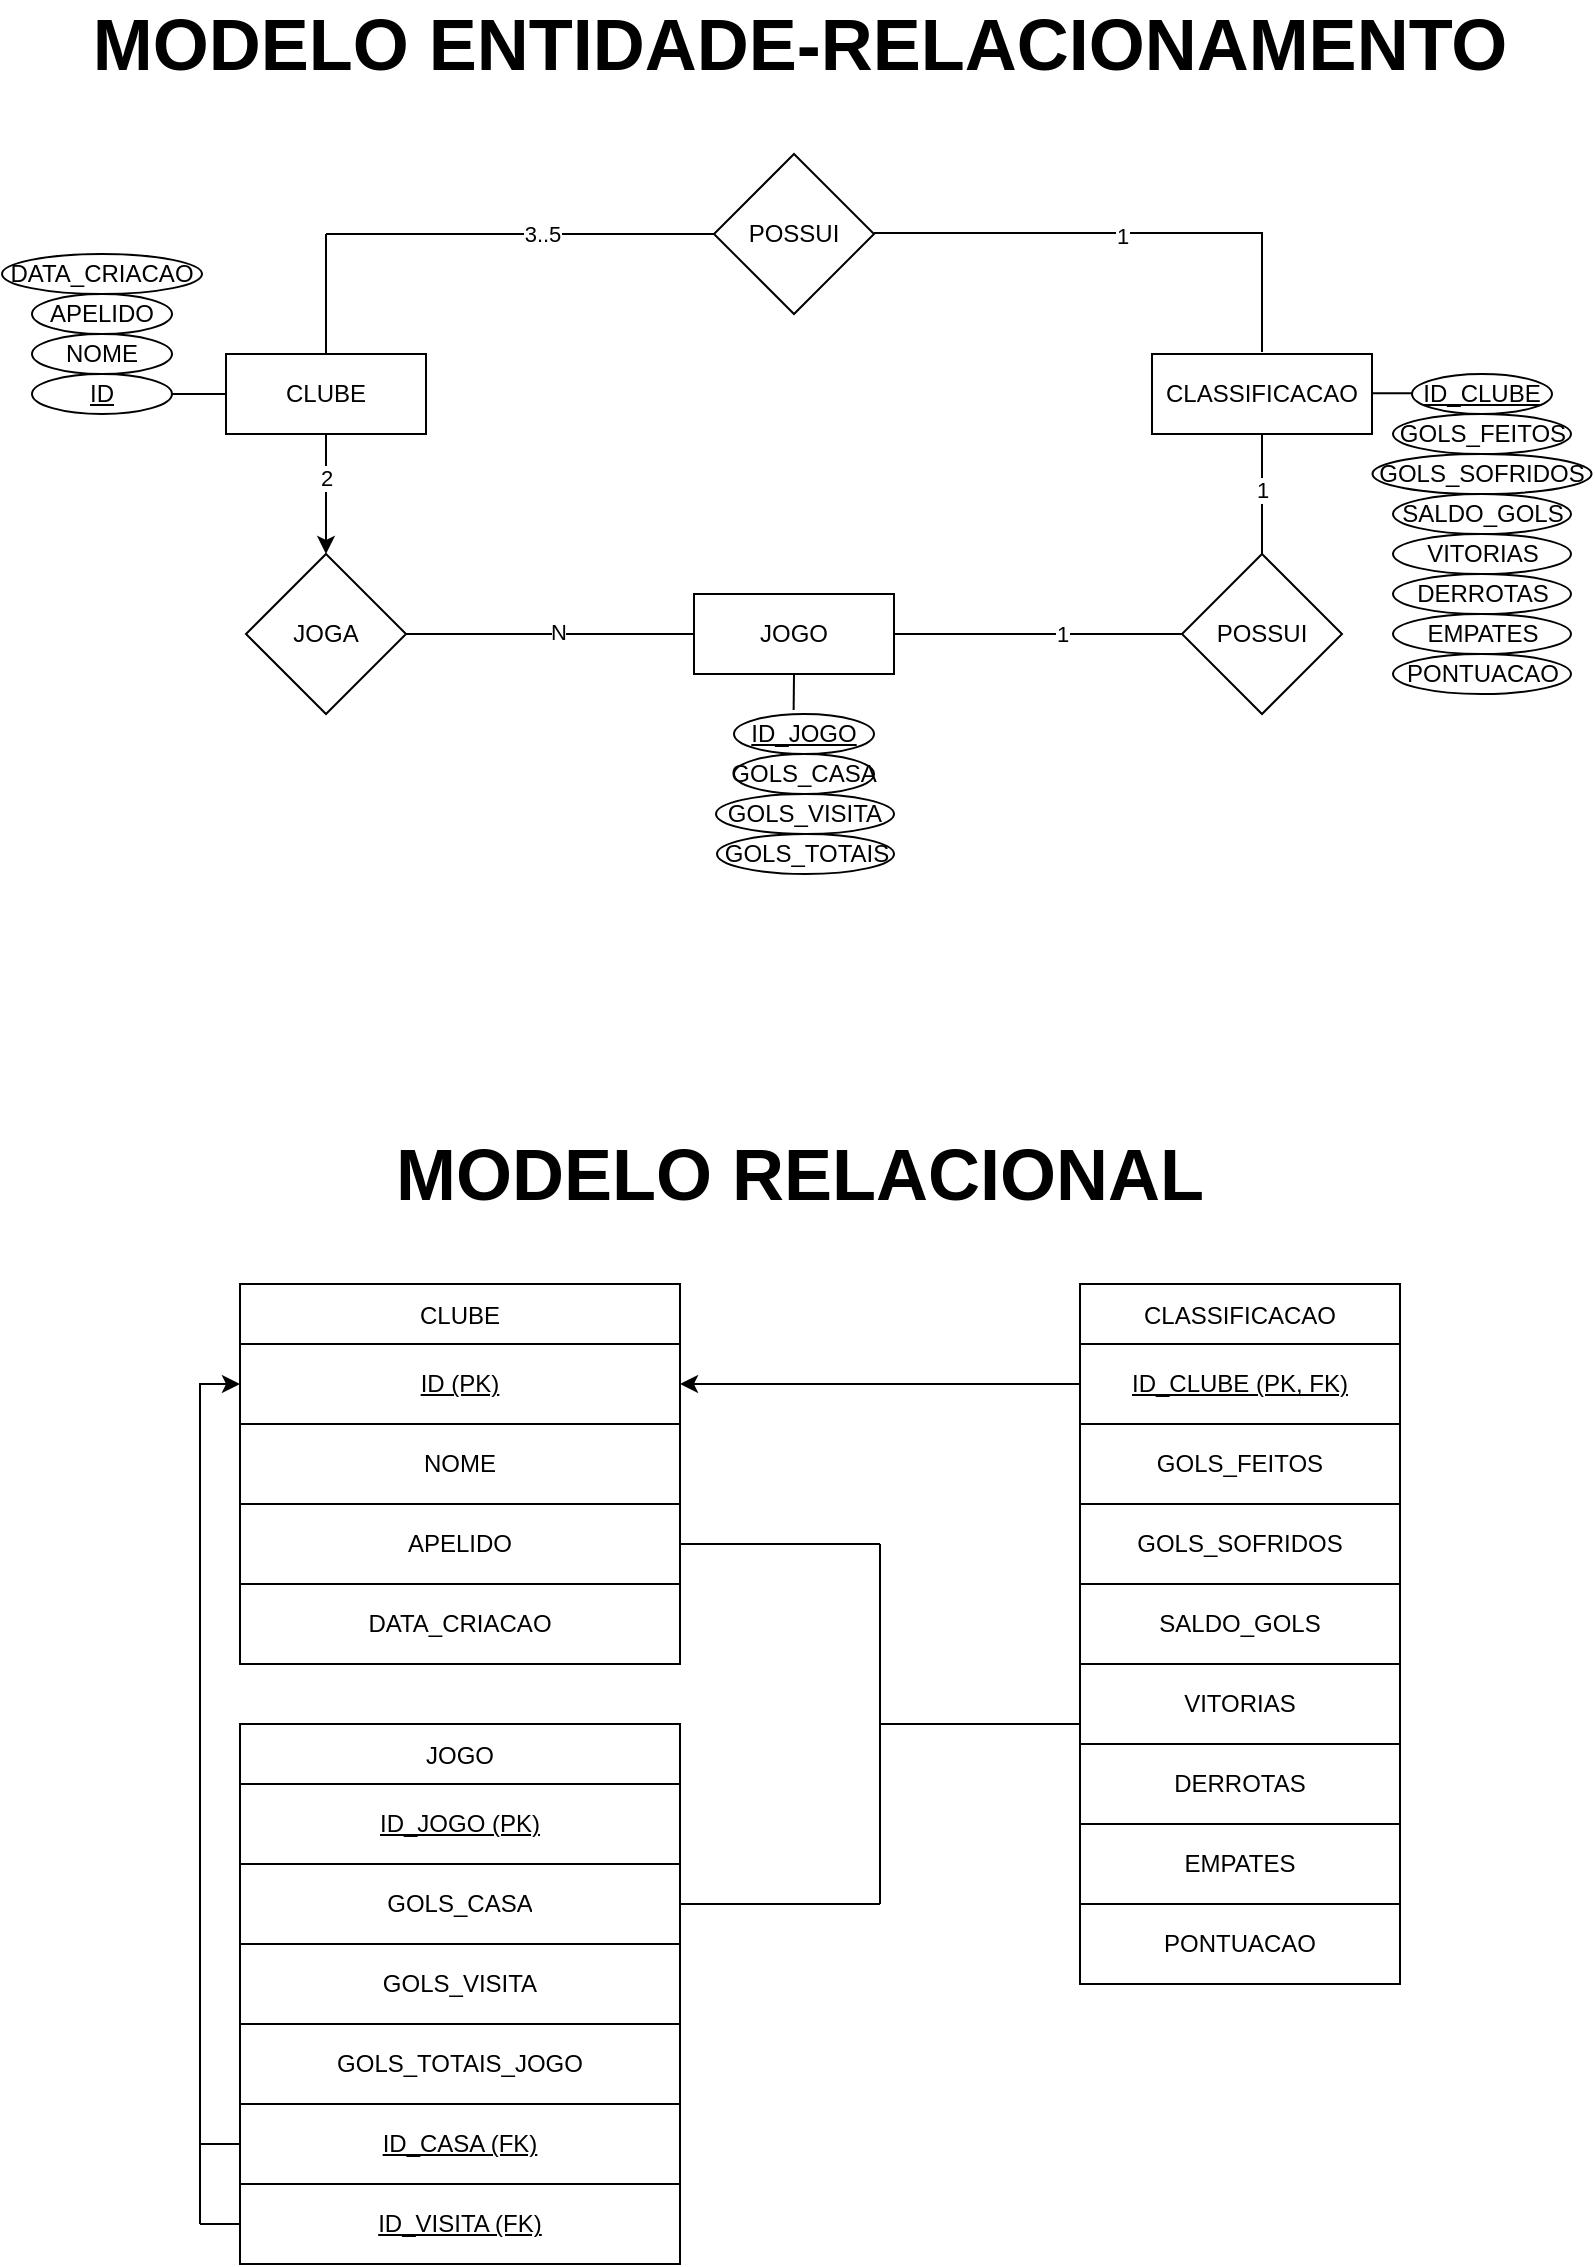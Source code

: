 <mxfile version="24.4.6" type="device">
  <diagram name="Página-1" id="Sy03xHZWam4V8HnGndm3">
    <mxGraphModel dx="1195" dy="622" grid="0" gridSize="10" guides="1" tooltips="1" connect="1" arrows="1" fold="1" page="1" pageScale="1" pageWidth="827" pageHeight="1169" math="0" shadow="0">
      <root>
        <mxCell id="0" />
        <mxCell id="1" parent="0" />
        <mxCell id="8Fa3RvLVXwKZLjNVx4Zk-1" value="CLUBE" style="shape=table;startSize=30;container=1;collapsible=0;childLayout=tableLayout;" vertex="1" parent="1">
          <mxGeometry x="134" y="655" width="220" height="190" as="geometry" />
        </mxCell>
        <mxCell id="8Fa3RvLVXwKZLjNVx4Zk-2" value="" style="shape=tableRow;horizontal=0;startSize=0;swimlaneHead=0;swimlaneBody=0;strokeColor=inherit;top=0;left=0;bottom=0;right=0;collapsible=0;dropTarget=0;fillColor=none;points=[[0,0.5],[1,0.5]];portConstraint=eastwest;" vertex="1" parent="8Fa3RvLVXwKZLjNVx4Zk-1">
          <mxGeometry y="30" width="220" height="40" as="geometry" />
        </mxCell>
        <mxCell id="8Fa3RvLVXwKZLjNVx4Zk-3" value="&lt;u&gt;ID (PK)&lt;/u&gt;" style="shape=partialRectangle;html=1;whiteSpace=wrap;connectable=0;strokeColor=inherit;overflow=hidden;fillColor=none;top=0;left=0;bottom=0;right=0;pointerEvents=1;" vertex="1" parent="8Fa3RvLVXwKZLjNVx4Zk-2">
          <mxGeometry width="220" height="40" as="geometry">
            <mxRectangle width="220" height="40" as="alternateBounds" />
          </mxGeometry>
        </mxCell>
        <mxCell id="8Fa3RvLVXwKZLjNVx4Zk-4" value="" style="shape=tableRow;horizontal=0;startSize=0;swimlaneHead=0;swimlaneBody=0;strokeColor=inherit;top=0;left=0;bottom=0;right=0;collapsible=0;dropTarget=0;fillColor=none;points=[[0,0.5],[1,0.5]];portConstraint=eastwest;" vertex="1" parent="8Fa3RvLVXwKZLjNVx4Zk-1">
          <mxGeometry y="70" width="220" height="40" as="geometry" />
        </mxCell>
        <mxCell id="8Fa3RvLVXwKZLjNVx4Zk-5" value="NOME" style="shape=partialRectangle;html=1;whiteSpace=wrap;connectable=0;strokeColor=inherit;overflow=hidden;fillColor=none;top=0;left=0;bottom=0;right=0;pointerEvents=1;" vertex="1" parent="8Fa3RvLVXwKZLjNVx4Zk-4">
          <mxGeometry width="220" height="40" as="geometry">
            <mxRectangle width="220" height="40" as="alternateBounds" />
          </mxGeometry>
        </mxCell>
        <mxCell id="8Fa3RvLVXwKZLjNVx4Zk-6" value="" style="shape=tableRow;horizontal=0;startSize=0;swimlaneHead=0;swimlaneBody=0;strokeColor=inherit;top=0;left=0;bottom=0;right=0;collapsible=0;dropTarget=0;fillColor=none;points=[[0,0.5],[1,0.5]];portConstraint=eastwest;" vertex="1" parent="8Fa3RvLVXwKZLjNVx4Zk-1">
          <mxGeometry y="110" width="220" height="40" as="geometry" />
        </mxCell>
        <mxCell id="8Fa3RvLVXwKZLjNVx4Zk-7" value="APELIDO" style="shape=partialRectangle;html=1;whiteSpace=wrap;connectable=0;strokeColor=inherit;overflow=hidden;fillColor=none;top=0;left=0;bottom=0;right=0;pointerEvents=1;" vertex="1" parent="8Fa3RvLVXwKZLjNVx4Zk-6">
          <mxGeometry width="220" height="40" as="geometry">
            <mxRectangle width="220" height="40" as="alternateBounds" />
          </mxGeometry>
        </mxCell>
        <mxCell id="8Fa3RvLVXwKZLjNVx4Zk-8" value="" style="shape=tableRow;horizontal=0;startSize=0;swimlaneHead=0;swimlaneBody=0;strokeColor=inherit;top=0;left=0;bottom=0;right=0;collapsible=0;dropTarget=0;fillColor=none;points=[[0,0.5],[1,0.5]];portConstraint=eastwest;" vertex="1" parent="8Fa3RvLVXwKZLjNVx4Zk-1">
          <mxGeometry y="150" width="220" height="40" as="geometry" />
        </mxCell>
        <mxCell id="8Fa3RvLVXwKZLjNVx4Zk-9" value="DATA_CRIACAO" style="shape=partialRectangle;html=1;whiteSpace=wrap;connectable=0;strokeColor=inherit;overflow=hidden;fillColor=none;top=0;left=0;bottom=0;right=0;pointerEvents=1;" vertex="1" parent="8Fa3RvLVXwKZLjNVx4Zk-8">
          <mxGeometry width="220" height="40" as="geometry">
            <mxRectangle width="220" height="40" as="alternateBounds" />
          </mxGeometry>
        </mxCell>
        <mxCell id="8Fa3RvLVXwKZLjNVx4Zk-10" value="JOGO" style="shape=table;startSize=30;container=1;collapsible=0;childLayout=tableLayout;" vertex="1" parent="1">
          <mxGeometry x="134" y="875" width="220" height="270" as="geometry" />
        </mxCell>
        <mxCell id="8Fa3RvLVXwKZLjNVx4Zk-11" value="" style="shape=tableRow;horizontal=0;startSize=0;swimlaneHead=0;swimlaneBody=0;strokeColor=inherit;top=0;left=0;bottom=0;right=0;collapsible=0;dropTarget=0;fillColor=none;points=[[0,0.5],[1,0.5]];portConstraint=eastwest;" vertex="1" parent="8Fa3RvLVXwKZLjNVx4Zk-10">
          <mxGeometry y="30" width="220" height="40" as="geometry" />
        </mxCell>
        <mxCell id="8Fa3RvLVXwKZLjNVx4Zk-12" value="&lt;u&gt;ID_JOGO (PK)&lt;/u&gt;" style="shape=partialRectangle;html=1;whiteSpace=wrap;connectable=0;strokeColor=inherit;overflow=hidden;fillColor=none;top=0;left=0;bottom=0;right=0;pointerEvents=1;" vertex="1" parent="8Fa3RvLVXwKZLjNVx4Zk-11">
          <mxGeometry width="220" height="40" as="geometry">
            <mxRectangle width="220" height="40" as="alternateBounds" />
          </mxGeometry>
        </mxCell>
        <mxCell id="8Fa3RvLVXwKZLjNVx4Zk-13" value="" style="shape=tableRow;horizontal=0;startSize=0;swimlaneHead=0;swimlaneBody=0;strokeColor=inherit;top=0;left=0;bottom=0;right=0;collapsible=0;dropTarget=0;fillColor=none;points=[[0,0.5],[1,0.5]];portConstraint=eastwest;" vertex="1" parent="8Fa3RvLVXwKZLjNVx4Zk-10">
          <mxGeometry y="70" width="220" height="40" as="geometry" />
        </mxCell>
        <mxCell id="8Fa3RvLVXwKZLjNVx4Zk-14" value="GOLS_CASA" style="shape=partialRectangle;html=1;whiteSpace=wrap;connectable=0;strokeColor=inherit;overflow=hidden;fillColor=none;top=0;left=0;bottom=0;right=0;pointerEvents=1;" vertex="1" parent="8Fa3RvLVXwKZLjNVx4Zk-13">
          <mxGeometry width="220" height="40" as="geometry">
            <mxRectangle width="220" height="40" as="alternateBounds" />
          </mxGeometry>
        </mxCell>
        <mxCell id="8Fa3RvLVXwKZLjNVx4Zk-15" value="" style="shape=tableRow;horizontal=0;startSize=0;swimlaneHead=0;swimlaneBody=0;strokeColor=inherit;top=0;left=0;bottom=0;right=0;collapsible=0;dropTarget=0;fillColor=none;points=[[0,0.5],[1,0.5]];portConstraint=eastwest;" vertex="1" parent="8Fa3RvLVXwKZLjNVx4Zk-10">
          <mxGeometry y="110" width="220" height="40" as="geometry" />
        </mxCell>
        <mxCell id="8Fa3RvLVXwKZLjNVx4Zk-16" value="GOLS_VISITA" style="shape=partialRectangle;html=1;whiteSpace=wrap;connectable=0;strokeColor=inherit;overflow=hidden;fillColor=none;top=0;left=0;bottom=0;right=0;pointerEvents=1;" vertex="1" parent="8Fa3RvLVXwKZLjNVx4Zk-15">
          <mxGeometry width="220" height="40" as="geometry">
            <mxRectangle width="220" height="40" as="alternateBounds" />
          </mxGeometry>
        </mxCell>
        <mxCell id="8Fa3RvLVXwKZLjNVx4Zk-17" value="" style="shape=tableRow;horizontal=0;startSize=0;swimlaneHead=0;swimlaneBody=0;strokeColor=inherit;top=0;left=0;bottom=0;right=0;collapsible=0;dropTarget=0;fillColor=none;points=[[0,0.5],[1,0.5]];portConstraint=eastwest;" vertex="1" parent="8Fa3RvLVXwKZLjNVx4Zk-10">
          <mxGeometry y="150" width="220" height="40" as="geometry" />
        </mxCell>
        <mxCell id="8Fa3RvLVXwKZLjNVx4Zk-18" value="GOLS_TOTAIS_JOGO" style="shape=partialRectangle;html=1;whiteSpace=wrap;connectable=0;strokeColor=inherit;overflow=hidden;fillColor=none;top=0;left=0;bottom=0;right=0;pointerEvents=1;" vertex="1" parent="8Fa3RvLVXwKZLjNVx4Zk-17">
          <mxGeometry width="220" height="40" as="geometry">
            <mxRectangle width="220" height="40" as="alternateBounds" />
          </mxGeometry>
        </mxCell>
        <mxCell id="8Fa3RvLVXwKZLjNVx4Zk-19" value="" style="shape=tableRow;horizontal=0;startSize=0;swimlaneHead=0;swimlaneBody=0;strokeColor=inherit;top=0;left=0;bottom=0;right=0;collapsible=0;dropTarget=0;fillColor=none;points=[[0,0.5],[1,0.5]];portConstraint=eastwest;" vertex="1" parent="8Fa3RvLVXwKZLjNVx4Zk-10">
          <mxGeometry y="190" width="220" height="40" as="geometry" />
        </mxCell>
        <mxCell id="8Fa3RvLVXwKZLjNVx4Zk-20" value="&lt;u&gt;ID_CASA (FK)&lt;/u&gt;" style="shape=partialRectangle;html=1;whiteSpace=wrap;connectable=0;strokeColor=inherit;overflow=hidden;fillColor=none;top=0;left=0;bottom=0;right=0;pointerEvents=1;" vertex="1" parent="8Fa3RvLVXwKZLjNVx4Zk-19">
          <mxGeometry width="220" height="40" as="geometry">
            <mxRectangle width="220" height="40" as="alternateBounds" />
          </mxGeometry>
        </mxCell>
        <mxCell id="8Fa3RvLVXwKZLjNVx4Zk-21" value="" style="shape=tableRow;horizontal=0;startSize=0;swimlaneHead=0;swimlaneBody=0;strokeColor=inherit;top=0;left=0;bottom=0;right=0;collapsible=0;dropTarget=0;fillColor=none;points=[[0,0.5],[1,0.5]];portConstraint=eastwest;" vertex="1" parent="8Fa3RvLVXwKZLjNVx4Zk-10">
          <mxGeometry y="230" width="220" height="40" as="geometry" />
        </mxCell>
        <mxCell id="8Fa3RvLVXwKZLjNVx4Zk-22" value="&lt;u&gt;ID_VISITA (FK)&lt;/u&gt;" style="shape=partialRectangle;html=1;whiteSpace=wrap;connectable=0;strokeColor=inherit;overflow=hidden;fillColor=none;top=0;left=0;bottom=0;right=0;pointerEvents=1;" vertex="1" parent="8Fa3RvLVXwKZLjNVx4Zk-21">
          <mxGeometry width="220" height="40" as="geometry">
            <mxRectangle width="220" height="40" as="alternateBounds" />
          </mxGeometry>
        </mxCell>
        <mxCell id="8Fa3RvLVXwKZLjNVx4Zk-23" value="CLASSIFICACAO" style="shape=table;startSize=30;container=1;collapsible=0;childLayout=tableLayout;" vertex="1" parent="1">
          <mxGeometry x="554" y="655" width="160" height="350" as="geometry" />
        </mxCell>
        <mxCell id="8Fa3RvLVXwKZLjNVx4Zk-24" value="" style="shape=tableRow;horizontal=0;startSize=0;swimlaneHead=0;swimlaneBody=0;strokeColor=inherit;top=0;left=0;bottom=0;right=0;collapsible=0;dropTarget=0;fillColor=none;points=[[0,0.5],[1,0.5]];portConstraint=eastwest;" vertex="1" parent="8Fa3RvLVXwKZLjNVx4Zk-23">
          <mxGeometry y="30" width="160" height="40" as="geometry" />
        </mxCell>
        <mxCell id="8Fa3RvLVXwKZLjNVx4Zk-25" value="&lt;u&gt;ID_CLUBE (PK, FK)&lt;/u&gt;" style="shape=partialRectangle;html=1;whiteSpace=wrap;connectable=0;strokeColor=inherit;overflow=hidden;fillColor=none;top=0;left=0;bottom=0;right=0;pointerEvents=1;" vertex="1" parent="8Fa3RvLVXwKZLjNVx4Zk-24">
          <mxGeometry width="160" height="40" as="geometry">
            <mxRectangle width="160" height="40" as="alternateBounds" />
          </mxGeometry>
        </mxCell>
        <mxCell id="8Fa3RvLVXwKZLjNVx4Zk-26" value="" style="shape=tableRow;horizontal=0;startSize=0;swimlaneHead=0;swimlaneBody=0;strokeColor=inherit;top=0;left=0;bottom=0;right=0;collapsible=0;dropTarget=0;fillColor=none;points=[[0,0.5],[1,0.5]];portConstraint=eastwest;" vertex="1" parent="8Fa3RvLVXwKZLjNVx4Zk-23">
          <mxGeometry y="70" width="160" height="40" as="geometry" />
        </mxCell>
        <mxCell id="8Fa3RvLVXwKZLjNVx4Zk-27" value="GOLS_FEITOS" style="shape=partialRectangle;html=1;whiteSpace=wrap;connectable=0;strokeColor=inherit;overflow=hidden;fillColor=none;top=0;left=0;bottom=0;right=0;pointerEvents=1;" vertex="1" parent="8Fa3RvLVXwKZLjNVx4Zk-26">
          <mxGeometry width="160" height="40" as="geometry">
            <mxRectangle width="160" height="40" as="alternateBounds" />
          </mxGeometry>
        </mxCell>
        <mxCell id="8Fa3RvLVXwKZLjNVx4Zk-28" value="" style="shape=tableRow;horizontal=0;startSize=0;swimlaneHead=0;swimlaneBody=0;strokeColor=inherit;top=0;left=0;bottom=0;right=0;collapsible=0;dropTarget=0;fillColor=none;points=[[0,0.5],[1,0.5]];portConstraint=eastwest;" vertex="1" parent="8Fa3RvLVXwKZLjNVx4Zk-23">
          <mxGeometry y="110" width="160" height="40" as="geometry" />
        </mxCell>
        <mxCell id="8Fa3RvLVXwKZLjNVx4Zk-29" value="GOLS_SOFRIDOS" style="shape=partialRectangle;html=1;whiteSpace=wrap;connectable=0;strokeColor=inherit;overflow=hidden;fillColor=none;top=0;left=0;bottom=0;right=0;pointerEvents=1;" vertex="1" parent="8Fa3RvLVXwKZLjNVx4Zk-28">
          <mxGeometry width="160" height="40" as="geometry">
            <mxRectangle width="160" height="40" as="alternateBounds" />
          </mxGeometry>
        </mxCell>
        <mxCell id="8Fa3RvLVXwKZLjNVx4Zk-30" value="" style="shape=tableRow;horizontal=0;startSize=0;swimlaneHead=0;swimlaneBody=0;strokeColor=inherit;top=0;left=0;bottom=0;right=0;collapsible=0;dropTarget=0;fillColor=none;points=[[0,0.5],[1,0.5]];portConstraint=eastwest;" vertex="1" parent="8Fa3RvLVXwKZLjNVx4Zk-23">
          <mxGeometry y="150" width="160" height="40" as="geometry" />
        </mxCell>
        <mxCell id="8Fa3RvLVXwKZLjNVx4Zk-31" value="SALDO_GOLS" style="shape=partialRectangle;html=1;whiteSpace=wrap;connectable=0;strokeColor=inherit;overflow=hidden;fillColor=none;top=0;left=0;bottom=0;right=0;pointerEvents=1;" vertex="1" parent="8Fa3RvLVXwKZLjNVx4Zk-30">
          <mxGeometry width="160" height="40" as="geometry">
            <mxRectangle width="160" height="40" as="alternateBounds" />
          </mxGeometry>
        </mxCell>
        <mxCell id="8Fa3RvLVXwKZLjNVx4Zk-32" value="" style="shape=tableRow;horizontal=0;startSize=0;swimlaneHead=0;swimlaneBody=0;strokeColor=inherit;top=0;left=0;bottom=0;right=0;collapsible=0;dropTarget=0;fillColor=none;points=[[0,0.5],[1,0.5]];portConstraint=eastwest;" vertex="1" parent="8Fa3RvLVXwKZLjNVx4Zk-23">
          <mxGeometry y="190" width="160" height="40" as="geometry" />
        </mxCell>
        <mxCell id="8Fa3RvLVXwKZLjNVx4Zk-33" value="VITORIAS" style="shape=partialRectangle;html=1;whiteSpace=wrap;connectable=0;strokeColor=inherit;overflow=hidden;fillColor=none;top=0;left=0;bottom=0;right=0;pointerEvents=1;" vertex="1" parent="8Fa3RvLVXwKZLjNVx4Zk-32">
          <mxGeometry width="160" height="40" as="geometry">
            <mxRectangle width="160" height="40" as="alternateBounds" />
          </mxGeometry>
        </mxCell>
        <mxCell id="8Fa3RvLVXwKZLjNVx4Zk-34" value="" style="shape=tableRow;horizontal=0;startSize=0;swimlaneHead=0;swimlaneBody=0;strokeColor=inherit;top=0;left=0;bottom=0;right=0;collapsible=0;dropTarget=0;fillColor=none;points=[[0,0.5],[1,0.5]];portConstraint=eastwest;" vertex="1" parent="8Fa3RvLVXwKZLjNVx4Zk-23">
          <mxGeometry y="230" width="160" height="40" as="geometry" />
        </mxCell>
        <mxCell id="8Fa3RvLVXwKZLjNVx4Zk-35" value="DERROTAS" style="shape=partialRectangle;html=1;whiteSpace=wrap;connectable=0;strokeColor=inherit;overflow=hidden;fillColor=none;top=0;left=0;bottom=0;right=0;pointerEvents=1;" vertex="1" parent="8Fa3RvLVXwKZLjNVx4Zk-34">
          <mxGeometry width="160" height="40" as="geometry">
            <mxRectangle width="160" height="40" as="alternateBounds" />
          </mxGeometry>
        </mxCell>
        <mxCell id="8Fa3RvLVXwKZLjNVx4Zk-36" value="" style="shape=tableRow;horizontal=0;startSize=0;swimlaneHead=0;swimlaneBody=0;strokeColor=inherit;top=0;left=0;bottom=0;right=0;collapsible=0;dropTarget=0;fillColor=none;points=[[0,0.5],[1,0.5]];portConstraint=eastwest;" vertex="1" parent="8Fa3RvLVXwKZLjNVx4Zk-23">
          <mxGeometry y="270" width="160" height="40" as="geometry" />
        </mxCell>
        <mxCell id="8Fa3RvLVXwKZLjNVx4Zk-37" value="EMPATES" style="shape=partialRectangle;html=1;whiteSpace=wrap;connectable=0;strokeColor=inherit;overflow=hidden;fillColor=none;top=0;left=0;bottom=0;right=0;pointerEvents=1;" vertex="1" parent="8Fa3RvLVXwKZLjNVx4Zk-36">
          <mxGeometry width="160" height="40" as="geometry">
            <mxRectangle width="160" height="40" as="alternateBounds" />
          </mxGeometry>
        </mxCell>
        <mxCell id="8Fa3RvLVXwKZLjNVx4Zk-38" value="" style="shape=tableRow;horizontal=0;startSize=0;swimlaneHead=0;swimlaneBody=0;strokeColor=inherit;top=0;left=0;bottom=0;right=0;collapsible=0;dropTarget=0;fillColor=none;points=[[0,0.5],[1,0.5]];portConstraint=eastwest;" vertex="1" parent="8Fa3RvLVXwKZLjNVx4Zk-23">
          <mxGeometry y="310" width="160" height="40" as="geometry" />
        </mxCell>
        <mxCell id="8Fa3RvLVXwKZLjNVx4Zk-39" value="PONTUACAO" style="shape=partialRectangle;html=1;whiteSpace=wrap;connectable=0;strokeColor=inherit;overflow=hidden;fillColor=none;top=0;left=0;bottom=0;right=0;pointerEvents=1;" vertex="1" parent="8Fa3RvLVXwKZLjNVx4Zk-38">
          <mxGeometry width="160" height="40" as="geometry">
            <mxRectangle width="160" height="40" as="alternateBounds" />
          </mxGeometry>
        </mxCell>
        <mxCell id="8Fa3RvLVXwKZLjNVx4Zk-40" style="edgeStyle=orthogonalEdgeStyle;rounded=0;orthogonalLoop=1;jettySize=auto;html=1;entryX=1;entryY=0.5;entryDx=0;entryDy=0;" edge="1" parent="1" source="8Fa3RvLVXwKZLjNVx4Zk-24" target="8Fa3RvLVXwKZLjNVx4Zk-2">
          <mxGeometry relative="1" as="geometry" />
        </mxCell>
        <mxCell id="8Fa3RvLVXwKZLjNVx4Zk-43" style="edgeStyle=orthogonalEdgeStyle;rounded=0;orthogonalLoop=1;jettySize=auto;html=1;entryX=0;entryY=0.5;entryDx=0;entryDy=0;" edge="1" parent="1" source="8Fa3RvLVXwKZLjNVx4Zk-19" target="8Fa3RvLVXwKZLjNVx4Zk-2">
          <mxGeometry relative="1" as="geometry">
            <mxPoint x="64" y="695" as="targetPoint" />
          </mxGeometry>
        </mxCell>
        <mxCell id="8Fa3RvLVXwKZLjNVx4Zk-48" value="" style="endArrow=none;html=1;rounded=0;entryX=0;entryY=0.5;entryDx=0;entryDy=0;" edge="1" parent="1" target="8Fa3RvLVXwKZLjNVx4Zk-21">
          <mxGeometry width="50" height="50" relative="1" as="geometry">
            <mxPoint x="114" y="1125" as="sourcePoint" />
            <mxPoint x="74" y="1115" as="targetPoint" />
          </mxGeometry>
        </mxCell>
        <mxCell id="8Fa3RvLVXwKZLjNVx4Zk-49" value="" style="endArrow=none;html=1;rounded=0;" edge="1" parent="1">
          <mxGeometry width="50" height="50" relative="1" as="geometry">
            <mxPoint x="114" y="1125" as="sourcePoint" />
            <mxPoint x="114" y="1085" as="targetPoint" />
          </mxGeometry>
        </mxCell>
        <mxCell id="8Fa3RvLVXwKZLjNVx4Zk-50" value="" style="endArrow=none;html=1;rounded=0;exitX=1;exitY=0.5;exitDx=0;exitDy=0;" edge="1" parent="1" source="8Fa3RvLVXwKZLjNVx4Zk-6">
          <mxGeometry width="50" height="50" relative="1" as="geometry">
            <mxPoint x="404" y="820" as="sourcePoint" />
            <mxPoint x="454" y="785" as="targetPoint" />
          </mxGeometry>
        </mxCell>
        <mxCell id="8Fa3RvLVXwKZLjNVx4Zk-51" value="" style="endArrow=none;html=1;rounded=0;exitX=1;exitY=0.5;exitDx=0;exitDy=0;" edge="1" parent="1" source="8Fa3RvLVXwKZLjNVx4Zk-13">
          <mxGeometry width="50" height="50" relative="1" as="geometry">
            <mxPoint x="394" y="995" as="sourcePoint" />
            <mxPoint x="454" y="965" as="targetPoint" />
          </mxGeometry>
        </mxCell>
        <mxCell id="8Fa3RvLVXwKZLjNVx4Zk-52" value="" style="endArrow=none;html=1;rounded=0;" edge="1" parent="1">
          <mxGeometry width="50" height="50" relative="1" as="geometry">
            <mxPoint x="454" y="965" as="sourcePoint" />
            <mxPoint x="454" y="785" as="targetPoint" />
          </mxGeometry>
        </mxCell>
        <mxCell id="8Fa3RvLVXwKZLjNVx4Zk-53" value="" style="endArrow=none;html=1;rounded=0;entryX=0;entryY=0.75;entryDx=0;entryDy=0;entryPerimeter=0;" edge="1" parent="1" target="8Fa3RvLVXwKZLjNVx4Zk-32">
          <mxGeometry width="50" height="50" relative="1" as="geometry">
            <mxPoint x="454" y="875" as="sourcePoint" />
            <mxPoint x="444" y="945" as="targetPoint" />
          </mxGeometry>
        </mxCell>
        <mxCell id="8Fa3RvLVXwKZLjNVx4Zk-54" value="&lt;font style=&quot;font-size: 36px;&quot;&gt;&lt;b&gt;MODELO RELACIONAL&lt;/b&gt;&lt;/font&gt;" style="text;html=1;align=center;verticalAlign=middle;whiteSpace=wrap;rounded=0;" vertex="1" parent="1">
          <mxGeometry x="191" y="585" width="446" height="30" as="geometry" />
        </mxCell>
        <mxCell id="8Fa3RvLVXwKZLjNVx4Zk-71" value="" style="edgeStyle=orthogonalEdgeStyle;rounded=0;orthogonalLoop=1;jettySize=auto;html=1;" edge="1" parent="1" source="8Fa3RvLVXwKZLjNVx4Zk-55" target="8Fa3RvLVXwKZLjNVx4Zk-70">
          <mxGeometry relative="1" as="geometry" />
        </mxCell>
        <mxCell id="8Fa3RvLVXwKZLjNVx4Zk-82" value="2" style="edgeLabel;html=1;align=center;verticalAlign=middle;resizable=0;points=[];" vertex="1" connectable="0" parent="8Fa3RvLVXwKZLjNVx4Zk-71">
          <mxGeometry x="-0.261" relative="1" as="geometry">
            <mxPoint as="offset" />
          </mxGeometry>
        </mxCell>
        <mxCell id="8Fa3RvLVXwKZLjNVx4Zk-55" value="CLUBE" style="whiteSpace=wrap;html=1;align=center;" vertex="1" parent="1">
          <mxGeometry x="127" y="190" width="100" height="40" as="geometry" />
        </mxCell>
        <mxCell id="8Fa3RvLVXwKZLjNVx4Zk-56" value="JOGO" style="whiteSpace=wrap;html=1;align=center;" vertex="1" parent="1">
          <mxGeometry x="361" y="310" width="100" height="40" as="geometry" />
        </mxCell>
        <mxCell id="8Fa3RvLVXwKZLjNVx4Zk-57" value="CLASSIFICACAO" style="whiteSpace=wrap;html=1;align=center;" vertex="1" parent="1">
          <mxGeometry x="590" y="190" width="110" height="40" as="geometry" />
        </mxCell>
        <mxCell id="8Fa3RvLVXwKZLjNVx4Zk-61" value="POSSUI" style="rhombus;whiteSpace=wrap;html=1;" vertex="1" parent="1">
          <mxGeometry x="371" y="90" width="80" height="80" as="geometry" />
        </mxCell>
        <mxCell id="8Fa3RvLVXwKZLjNVx4Zk-66" value="" style="endArrow=none;html=1;rounded=0;exitX=0.5;exitY=0;exitDx=0;exitDy=0;" edge="1" parent="1" source="8Fa3RvLVXwKZLjNVx4Zk-55">
          <mxGeometry width="50" height="50" relative="1" as="geometry">
            <mxPoint x="167" y="160" as="sourcePoint" />
            <mxPoint x="177" y="130" as="targetPoint" />
          </mxGeometry>
        </mxCell>
        <mxCell id="8Fa3RvLVXwKZLjNVx4Zk-67" value="" style="endArrow=none;html=1;rounded=0;entryX=0;entryY=0.5;entryDx=0;entryDy=0;" edge="1" parent="1" target="8Fa3RvLVXwKZLjNVx4Zk-61">
          <mxGeometry width="50" height="50" relative="1" as="geometry">
            <mxPoint x="177" y="130" as="sourcePoint" />
            <mxPoint x="487" y="400" as="targetPoint" />
          </mxGeometry>
        </mxCell>
        <mxCell id="8Fa3RvLVXwKZLjNVx4Zk-77" value="3..5" style="edgeLabel;html=1;align=center;verticalAlign=middle;resizable=0;points=[];" vertex="1" connectable="0" parent="8Fa3RvLVXwKZLjNVx4Zk-67">
          <mxGeometry x="0.108" relative="1" as="geometry">
            <mxPoint as="offset" />
          </mxGeometry>
        </mxCell>
        <mxCell id="8Fa3RvLVXwKZLjNVx4Zk-68" value="" style="endArrow=none;html=1;rounded=0;entryX=0;entryY=0.5;entryDx=0;entryDy=0;" edge="1" parent="1">
          <mxGeometry width="50" height="50" relative="1" as="geometry">
            <mxPoint x="451" y="129.5" as="sourcePoint" />
            <mxPoint x="645" y="129.5" as="targetPoint" />
          </mxGeometry>
        </mxCell>
        <mxCell id="8Fa3RvLVXwKZLjNVx4Zk-78" value="1" style="edgeLabel;html=1;align=center;verticalAlign=middle;resizable=0;points=[];" vertex="1" connectable="0" parent="8Fa3RvLVXwKZLjNVx4Zk-68">
          <mxGeometry x="0.273" y="-1" relative="1" as="geometry">
            <mxPoint as="offset" />
          </mxGeometry>
        </mxCell>
        <mxCell id="8Fa3RvLVXwKZLjNVx4Zk-69" value="" style="endArrow=none;html=1;rounded=0;exitX=0.5;exitY=0;exitDx=0;exitDy=0;" edge="1" parent="1">
          <mxGeometry width="50" height="50" relative="1" as="geometry">
            <mxPoint x="645" y="189" as="sourcePoint" />
            <mxPoint x="645" y="129" as="targetPoint" />
          </mxGeometry>
        </mxCell>
        <mxCell id="8Fa3RvLVXwKZLjNVx4Zk-70" value="JOGA" style="rhombus;whiteSpace=wrap;html=1;" vertex="1" parent="1">
          <mxGeometry x="137" y="290" width="80" height="80" as="geometry" />
        </mxCell>
        <mxCell id="8Fa3RvLVXwKZLjNVx4Zk-72" value="" style="endArrow=none;html=1;rounded=0;exitX=1;exitY=0.5;exitDx=0;exitDy=0;entryX=0;entryY=0.5;entryDx=0;entryDy=0;" edge="1" parent="1" source="8Fa3RvLVXwKZLjNVx4Zk-70" target="8Fa3RvLVXwKZLjNVx4Zk-56">
          <mxGeometry width="50" height="50" relative="1" as="geometry">
            <mxPoint x="457" y="410" as="sourcePoint" />
            <mxPoint x="507" y="360" as="targetPoint" />
          </mxGeometry>
        </mxCell>
        <mxCell id="8Fa3RvLVXwKZLjNVx4Zk-84" value="N" style="edgeLabel;html=1;align=center;verticalAlign=middle;resizable=0;points=[];" vertex="1" connectable="0" parent="8Fa3RvLVXwKZLjNVx4Zk-72">
          <mxGeometry x="0.053" y="1" relative="1" as="geometry">
            <mxPoint as="offset" />
          </mxGeometry>
        </mxCell>
        <mxCell id="8Fa3RvLVXwKZLjNVx4Zk-73" value="POSSUI" style="rhombus;whiteSpace=wrap;html=1;" vertex="1" parent="1">
          <mxGeometry x="605" y="290" width="80" height="80" as="geometry" />
        </mxCell>
        <mxCell id="8Fa3RvLVXwKZLjNVx4Zk-75" value="" style="endArrow=none;html=1;rounded=0;entryX=0.5;entryY=0;entryDx=0;entryDy=0;exitX=0.5;exitY=1;exitDx=0;exitDy=0;" edge="1" parent="1" source="8Fa3RvLVXwKZLjNVx4Zk-57" target="8Fa3RvLVXwKZLjNVx4Zk-73">
          <mxGeometry width="50" height="50" relative="1" as="geometry">
            <mxPoint x="457" y="410" as="sourcePoint" />
            <mxPoint x="507" y="360" as="targetPoint" />
          </mxGeometry>
        </mxCell>
        <mxCell id="8Fa3RvLVXwKZLjNVx4Zk-79" value="1" style="edgeLabel;html=1;align=center;verticalAlign=middle;resizable=0;points=[];" vertex="1" connectable="0" parent="8Fa3RvLVXwKZLjNVx4Zk-75">
          <mxGeometry x="-0.067" relative="1" as="geometry">
            <mxPoint as="offset" />
          </mxGeometry>
        </mxCell>
        <mxCell id="8Fa3RvLVXwKZLjNVx4Zk-76" value="" style="endArrow=none;html=1;rounded=0;entryX=0;entryY=0.5;entryDx=0;entryDy=0;exitX=1;exitY=0.5;exitDx=0;exitDy=0;" edge="1" parent="1" source="8Fa3RvLVXwKZLjNVx4Zk-56" target="8Fa3RvLVXwKZLjNVx4Zk-73">
          <mxGeometry width="50" height="50" relative="1" as="geometry">
            <mxPoint x="457" y="410" as="sourcePoint" />
            <mxPoint x="507" y="360" as="targetPoint" />
          </mxGeometry>
        </mxCell>
        <mxCell id="8Fa3RvLVXwKZLjNVx4Zk-81" value="1" style="edgeLabel;html=1;align=center;verticalAlign=middle;resizable=0;points=[];" vertex="1" connectable="0" parent="8Fa3RvLVXwKZLjNVx4Zk-76">
          <mxGeometry x="0.16" relative="1" as="geometry">
            <mxPoint as="offset" />
          </mxGeometry>
        </mxCell>
        <mxCell id="8Fa3RvLVXwKZLjNVx4Zk-85" value="" style="endArrow=none;html=1;rounded=0;entryX=0;entryY=0.5;entryDx=0;entryDy=0;" edge="1" parent="1" target="8Fa3RvLVXwKZLjNVx4Zk-55">
          <mxGeometry width="50" height="50" relative="1" as="geometry">
            <mxPoint x="100" y="210" as="sourcePoint" />
            <mxPoint x="90" y="220" as="targetPoint" />
          </mxGeometry>
        </mxCell>
        <mxCell id="8Fa3RvLVXwKZLjNVx4Zk-86" value="&lt;u&gt;ID&lt;/u&gt;" style="ellipse;whiteSpace=wrap;html=1;align=center;" vertex="1" parent="1">
          <mxGeometry x="30" y="200" width="70" height="20" as="geometry" />
        </mxCell>
        <mxCell id="8Fa3RvLVXwKZLjNVx4Zk-87" value="NOME" style="ellipse;whiteSpace=wrap;html=1;align=center;" vertex="1" parent="1">
          <mxGeometry x="30" y="180" width="70" height="20" as="geometry" />
        </mxCell>
        <mxCell id="8Fa3RvLVXwKZLjNVx4Zk-88" value="APELIDO" style="ellipse;whiteSpace=wrap;html=1;align=center;" vertex="1" parent="1">
          <mxGeometry x="30" y="160" width="70" height="20" as="geometry" />
        </mxCell>
        <mxCell id="8Fa3RvLVXwKZLjNVx4Zk-89" value="DATA_CRIACAO" style="ellipse;whiteSpace=wrap;html=1;align=center;" vertex="1" parent="1">
          <mxGeometry x="15" y="140" width="100" height="20" as="geometry" />
        </mxCell>
        <mxCell id="8Fa3RvLVXwKZLjNVx4Zk-91" value="&lt;u&gt;ID_JOGO&lt;/u&gt;" style="ellipse;whiteSpace=wrap;html=1;align=center;" vertex="1" parent="1">
          <mxGeometry x="381" y="370" width="70" height="20" as="geometry" />
        </mxCell>
        <mxCell id="8Fa3RvLVXwKZLjNVx4Zk-92" value="GOLS_CASA" style="ellipse;whiteSpace=wrap;html=1;align=center;" vertex="1" parent="1">
          <mxGeometry x="381" y="390" width="70" height="20" as="geometry" />
        </mxCell>
        <mxCell id="8Fa3RvLVXwKZLjNVx4Zk-93" value="GOLS_VISITA" style="ellipse;whiteSpace=wrap;html=1;align=center;" vertex="1" parent="1">
          <mxGeometry x="372" y="410" width="89" height="20" as="geometry" />
        </mxCell>
        <mxCell id="8Fa3RvLVXwKZLjNVx4Zk-94" value="GOLS_TOTAIS" style="ellipse;whiteSpace=wrap;html=1;align=center;" vertex="1" parent="1">
          <mxGeometry x="372.5" y="430" width="88.5" height="20" as="geometry" />
        </mxCell>
        <mxCell id="8Fa3RvLVXwKZLjNVx4Zk-95" value="" style="endArrow=none;html=1;rounded=0;entryX=0;entryY=0.5;entryDx=0;entryDy=0;" edge="1" parent="1">
          <mxGeometry width="50" height="50" relative="1" as="geometry">
            <mxPoint x="700" y="209.58" as="sourcePoint" />
            <mxPoint x="727" y="209.58" as="targetPoint" />
          </mxGeometry>
        </mxCell>
        <mxCell id="8Fa3RvLVXwKZLjNVx4Zk-96" value="&lt;u&gt;ID_CLUBE&lt;/u&gt;" style="ellipse;whiteSpace=wrap;html=1;align=center;" vertex="1" parent="1">
          <mxGeometry x="720" y="200" width="70" height="20" as="geometry" />
        </mxCell>
        <mxCell id="8Fa3RvLVXwKZLjNVx4Zk-98" value="GOLS_FEITOS" style="ellipse;whiteSpace=wrap;html=1;align=center;" vertex="1" parent="1">
          <mxGeometry x="710.5" y="220" width="89" height="20" as="geometry" />
        </mxCell>
        <mxCell id="8Fa3RvLVXwKZLjNVx4Zk-99" value="GOLS_SOFRIDOS" style="ellipse;whiteSpace=wrap;html=1;align=center;" vertex="1" parent="1">
          <mxGeometry x="700.25" y="240" width="109.5" height="20" as="geometry" />
        </mxCell>
        <mxCell id="8Fa3RvLVXwKZLjNVx4Zk-100" value="SALDO_GOLS" style="ellipse;whiteSpace=wrap;html=1;align=center;" vertex="1" parent="1">
          <mxGeometry x="710.5" y="260" width="89" height="20" as="geometry" />
        </mxCell>
        <mxCell id="8Fa3RvLVXwKZLjNVx4Zk-101" value="VITORIAS" style="ellipse;whiteSpace=wrap;html=1;align=center;" vertex="1" parent="1">
          <mxGeometry x="710.5" y="280" width="89" height="20" as="geometry" />
        </mxCell>
        <mxCell id="8Fa3RvLVXwKZLjNVx4Zk-102" value="DERROTAS" style="ellipse;whiteSpace=wrap;html=1;align=center;" vertex="1" parent="1">
          <mxGeometry x="710.5" y="300" width="89" height="20" as="geometry" />
        </mxCell>
        <mxCell id="8Fa3RvLVXwKZLjNVx4Zk-103" value="EMPATES" style="ellipse;whiteSpace=wrap;html=1;align=center;" vertex="1" parent="1">
          <mxGeometry x="710.5" y="320" width="89" height="20" as="geometry" />
        </mxCell>
        <mxCell id="8Fa3RvLVXwKZLjNVx4Zk-104" value="PONTUACAO" style="ellipse;whiteSpace=wrap;html=1;align=center;" vertex="1" parent="1">
          <mxGeometry x="710.5" y="340" width="89" height="20" as="geometry" />
        </mxCell>
        <mxCell id="8Fa3RvLVXwKZLjNVx4Zk-105" value="" style="endArrow=none;html=1;rounded=0;entryX=0.426;entryY=-0.1;entryDx=0;entryDy=0;exitX=0.5;exitY=1;exitDx=0;exitDy=0;entryPerimeter=0;" edge="1" parent="1" source="8Fa3RvLVXwKZLjNVx4Zk-56" target="8Fa3RvLVXwKZLjNVx4Zk-91">
          <mxGeometry width="50" height="50" relative="1" as="geometry">
            <mxPoint x="403.25" y="360" as="sourcePoint" />
            <mxPoint x="430.25" y="360" as="targetPoint" />
          </mxGeometry>
        </mxCell>
        <mxCell id="8Fa3RvLVXwKZLjNVx4Zk-106" value="&lt;font style=&quot;font-size: 36px;&quot;&gt;&lt;b&gt;MODELO ENTIDADE-RELACIONAMENTO&lt;/b&gt;&lt;/font&gt;" style="text;html=1;align=center;verticalAlign=middle;whiteSpace=wrap;rounded=0;" vertex="1" parent="1">
          <mxGeometry x="38" y="20" width="752" height="30" as="geometry" />
        </mxCell>
      </root>
    </mxGraphModel>
  </diagram>
</mxfile>
